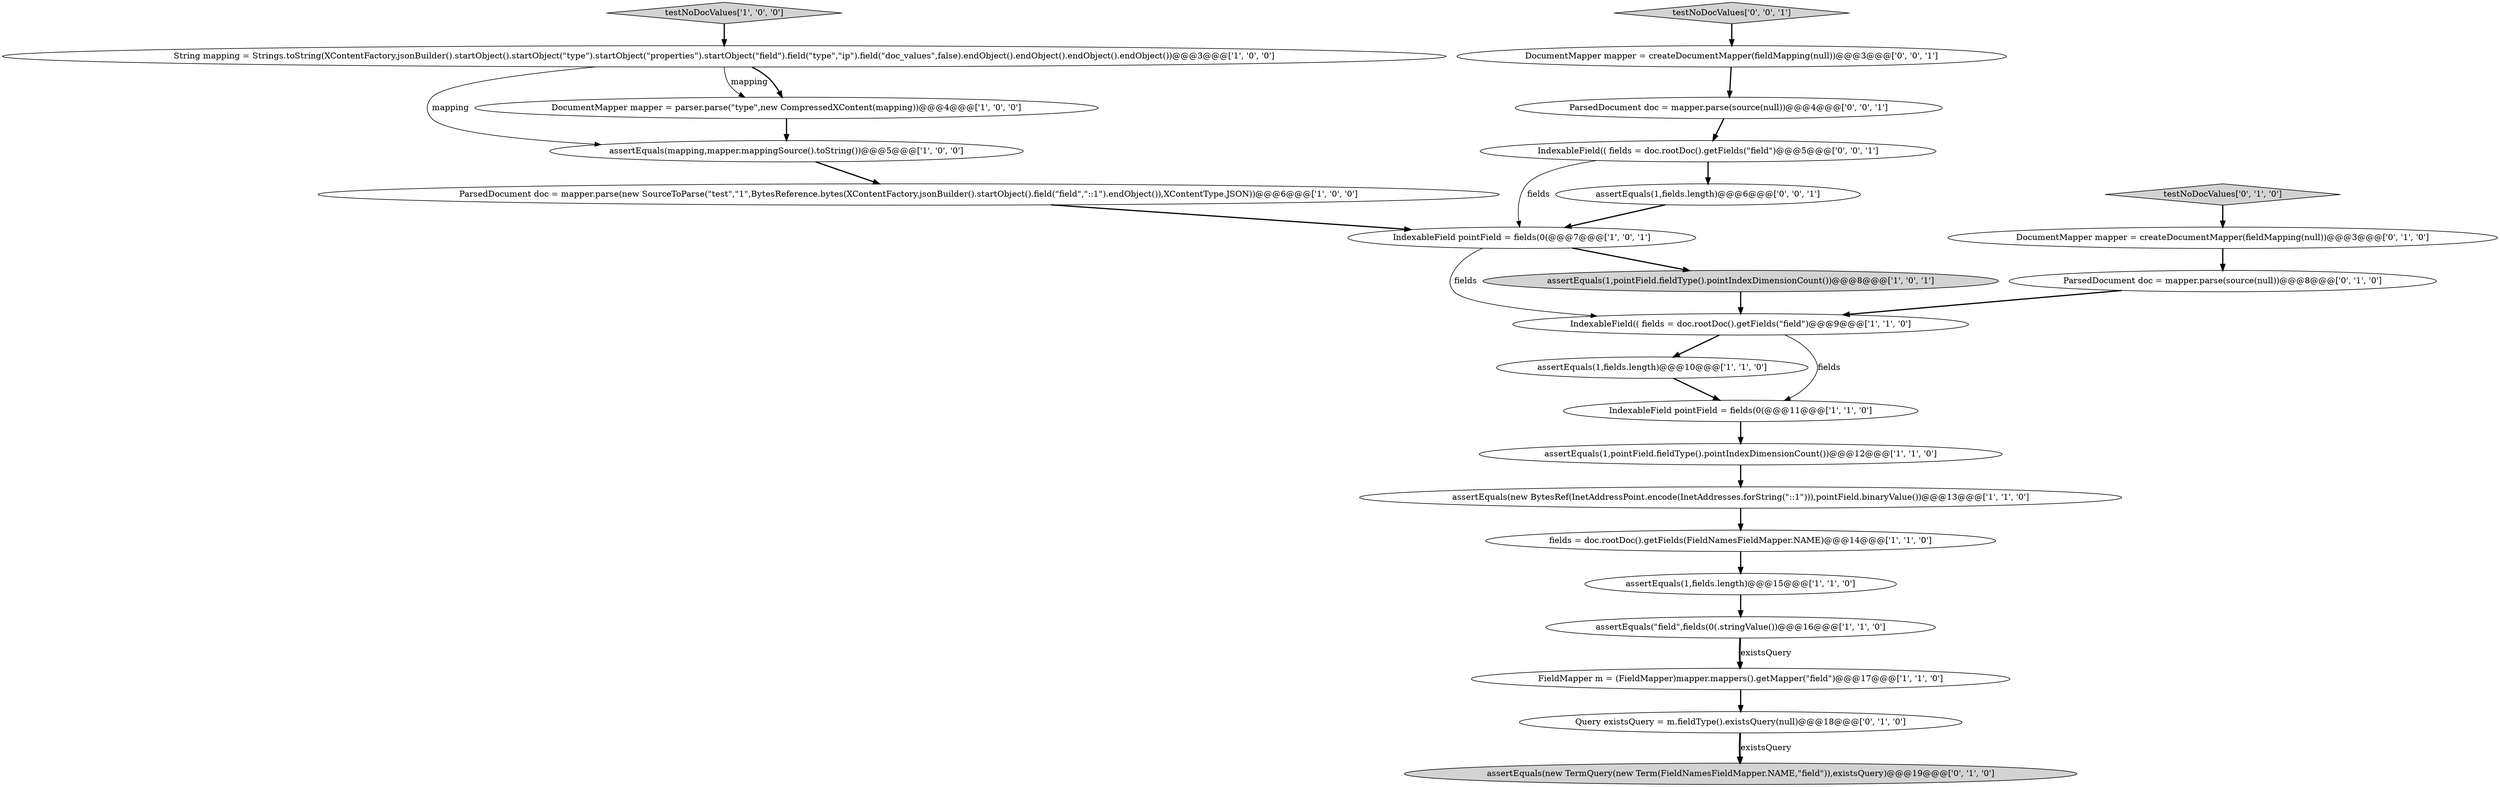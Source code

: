 digraph {
5 [style = filled, label = "fields = doc.rootDoc().getFields(FieldNamesFieldMapper.NAME)@@@14@@@['1', '1', '0']", fillcolor = white, shape = ellipse image = "AAA0AAABBB1BBB"];
11 [style = filled, label = "assertEquals(new BytesRef(InetAddressPoint.encode(InetAddresses.forString(\"::1\"))),pointField.binaryValue())@@@13@@@['1', '1', '0']", fillcolor = white, shape = ellipse image = "AAA0AAABBB1BBB"];
4 [style = filled, label = "IndexableField pointField = fields(0(@@@7@@@['1', '0', '1']", fillcolor = white, shape = ellipse image = "AAA0AAABBB1BBB"];
8 [style = filled, label = "assertEquals(1,fields.length)@@@15@@@['1', '1', '0']", fillcolor = white, shape = ellipse image = "AAA0AAABBB1BBB"];
23 [style = filled, label = "ParsedDocument doc = mapper.parse(source(null))@@@4@@@['0', '0', '1']", fillcolor = white, shape = ellipse image = "AAA0AAABBB3BBB"];
12 [style = filled, label = "assertEquals(1,fields.length)@@@10@@@['1', '1', '0']", fillcolor = white, shape = ellipse image = "AAA0AAABBB1BBB"];
10 [style = filled, label = "ParsedDocument doc = mapper.parse(new SourceToParse(\"test\",\"1\",BytesReference.bytes(XContentFactory.jsonBuilder().startObject().field(\"field\",\"::1\").endObject()),XContentType.JSON))@@@6@@@['1', '0', '0']", fillcolor = white, shape = ellipse image = "AAA0AAABBB1BBB"];
20 [style = filled, label = "ParsedDocument doc = mapper.parse(source(null))@@@8@@@['0', '1', '0']", fillcolor = white, shape = ellipse image = "AAA1AAABBB2BBB"];
14 [style = filled, label = "String mapping = Strings.toString(XContentFactory.jsonBuilder().startObject().startObject(\"type\").startObject(\"properties\").startObject(\"field\").field(\"type\",\"ip\").field(\"doc_values\",false).endObject().endObject().endObject().endObject())@@@3@@@['1', '0', '0']", fillcolor = white, shape = ellipse image = "AAA0AAABBB1BBB"];
18 [style = filled, label = "assertEquals(new TermQuery(new Term(FieldNamesFieldMapper.NAME,\"field\")),existsQuery)@@@19@@@['0', '1', '0']", fillcolor = lightgray, shape = ellipse image = "AAA0AAABBB2BBB"];
2 [style = filled, label = "testNoDocValues['1', '0', '0']", fillcolor = lightgray, shape = diamond image = "AAA0AAABBB1BBB"];
9 [style = filled, label = "assertEquals(mapping,mapper.mappingSource().toString())@@@5@@@['1', '0', '0']", fillcolor = white, shape = ellipse image = "AAA0AAABBB1BBB"];
22 [style = filled, label = "assertEquals(1,fields.length)@@@6@@@['0', '0', '1']", fillcolor = white, shape = ellipse image = "AAA0AAABBB3BBB"];
19 [style = filled, label = "DocumentMapper mapper = createDocumentMapper(fieldMapping(null))@@@3@@@['0', '1', '0']", fillcolor = white, shape = ellipse image = "AAA0AAABBB2BBB"];
7 [style = filled, label = "assertEquals(\"field\",fields(0(.stringValue())@@@16@@@['1', '1', '0']", fillcolor = white, shape = ellipse image = "AAA0AAABBB1BBB"];
0 [style = filled, label = "IndexableField(( fields = doc.rootDoc().getFields(\"field\")@@@9@@@['1', '1', '0']", fillcolor = white, shape = ellipse image = "AAA0AAABBB1BBB"];
24 [style = filled, label = "IndexableField(( fields = doc.rootDoc().getFields(\"field\")@@@5@@@['0', '0', '1']", fillcolor = white, shape = ellipse image = "AAA0AAABBB3BBB"];
3 [style = filled, label = "IndexableField pointField = fields(0(@@@11@@@['1', '1', '0']", fillcolor = white, shape = ellipse image = "AAA0AAABBB1BBB"];
25 [style = filled, label = "testNoDocValues['0', '0', '1']", fillcolor = lightgray, shape = diamond image = "AAA0AAABBB3BBB"];
6 [style = filled, label = "assertEquals(1,pointField.fieldType().pointIndexDimensionCount())@@@12@@@['1', '1', '0']", fillcolor = white, shape = ellipse image = "AAA0AAABBB1BBB"];
16 [style = filled, label = "Query existsQuery = m.fieldType().existsQuery(null)@@@18@@@['0', '1', '0']", fillcolor = white, shape = ellipse image = "AAA0AAABBB2BBB"];
1 [style = filled, label = "assertEquals(1,pointField.fieldType().pointIndexDimensionCount())@@@8@@@['1', '0', '1']", fillcolor = lightgray, shape = ellipse image = "AAA0AAABBB1BBB"];
17 [style = filled, label = "testNoDocValues['0', '1', '0']", fillcolor = lightgray, shape = diamond image = "AAA0AAABBB2BBB"];
15 [style = filled, label = "DocumentMapper mapper = parser.parse(\"type\",new CompressedXContent(mapping))@@@4@@@['1', '0', '0']", fillcolor = white, shape = ellipse image = "AAA0AAABBB1BBB"];
13 [style = filled, label = "FieldMapper m = (FieldMapper)mapper.mappers().getMapper(\"field\")@@@17@@@['1', '1', '0']", fillcolor = white, shape = ellipse image = "AAA0AAABBB1BBB"];
21 [style = filled, label = "DocumentMapper mapper = createDocumentMapper(fieldMapping(null))@@@3@@@['0', '0', '1']", fillcolor = white, shape = ellipse image = "AAA0AAABBB3BBB"];
4->0 [style = solid, label="fields"];
5->8 [style = bold, label=""];
15->9 [style = bold, label=""];
23->24 [style = bold, label=""];
16->18 [style = bold, label=""];
19->20 [style = bold, label=""];
16->18 [style = solid, label="existsQuery"];
6->11 [style = bold, label=""];
17->19 [style = bold, label=""];
0->3 [style = solid, label="fields"];
14->9 [style = solid, label="mapping"];
4->1 [style = bold, label=""];
24->22 [style = bold, label=""];
3->6 [style = bold, label=""];
7->13 [style = bold, label=""];
25->21 [style = bold, label=""];
0->12 [style = bold, label=""];
14->15 [style = solid, label="mapping"];
10->4 [style = bold, label=""];
12->3 [style = bold, label=""];
13->16 [style = bold, label=""];
22->4 [style = bold, label=""];
24->4 [style = solid, label="fields"];
8->7 [style = bold, label=""];
2->14 [style = bold, label=""];
7->13 [style = solid, label="existsQuery"];
20->0 [style = bold, label=""];
21->23 [style = bold, label=""];
14->15 [style = bold, label=""];
11->5 [style = bold, label=""];
9->10 [style = bold, label=""];
1->0 [style = bold, label=""];
}

